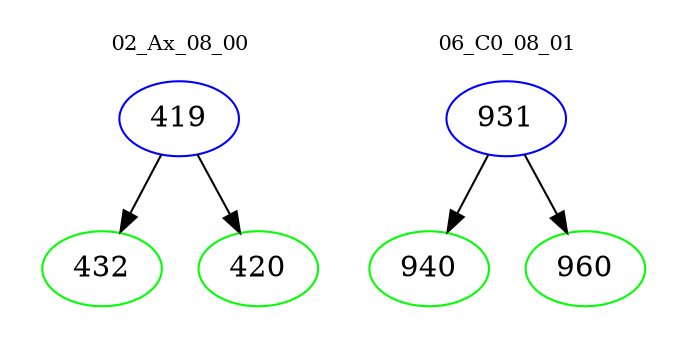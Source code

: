 digraph{
subgraph cluster_0 {
color = white
label = "02_Ax_08_00";
fontsize=10;
T0_419 [label="419", color="blue"]
T0_419 -> T0_432 [color="black"]
T0_432 [label="432", color="green"]
T0_419 -> T0_420 [color="black"]
T0_420 [label="420", color="green"]
}
subgraph cluster_1 {
color = white
label = "06_C0_08_01";
fontsize=10;
T1_931 [label="931", color="blue"]
T1_931 -> T1_940 [color="black"]
T1_940 [label="940", color="green"]
T1_931 -> T1_960 [color="black"]
T1_960 [label="960", color="green"]
}
}
